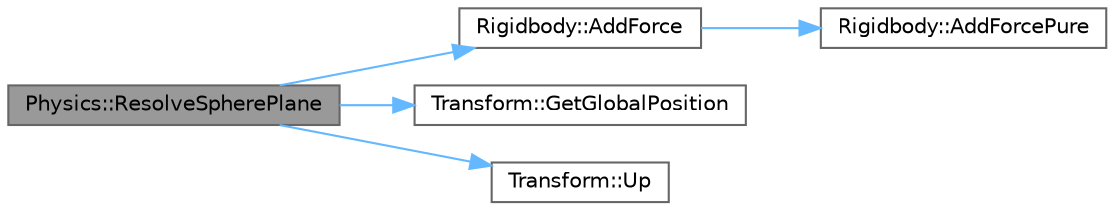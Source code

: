 digraph "Physics::ResolveSpherePlane"
{
 // LATEX_PDF_SIZE
  bgcolor="transparent";
  edge [fontname=Helvetica,fontsize=10,labelfontname=Helvetica,labelfontsize=10];
  node [fontname=Helvetica,fontsize=10,shape=box,height=0.2,width=0.4];
  rankdir="LR";
  Node1 [label="Physics::ResolveSpherePlane",height=0.2,width=0.4,color="gray40", fillcolor="grey60", style="filled", fontcolor="black",tooltip="Resolves a collision between one sphere RigidBody and one plane RigidBody"];
  Node1 -> Node2 [color="steelblue1",style="solid"];
  Node2 [label="Rigidbody::AddForce",height=0.2,width=0.4,color="grey40", fillcolor="white", style="filled",URL="$class_rigidbody.html#ad968aba72e2d80dc282ce7a2f2639ca2",tooltip="Adds force, factoring in mass"];
  Node2 -> Node3 [color="steelblue1",style="solid"];
  Node3 [label="Rigidbody::AddForcePure",height=0.2,width=0.4,color="grey40", fillcolor="white", style="filled",URL="$class_rigidbody.html#ab633f234942f4142cb4128883c6c9aa6",tooltip="Adds force, ignoring mass"];
  Node1 -> Node4 [color="steelblue1",style="solid"];
  Node4 [label="Transform::GetGlobalPosition",height=0.2,width=0.4,color="grey40", fillcolor="white", style="filled",URL="$class_transform.html#aba8324ad67aa2e8f93b1b133ffd3b966",tooltip="Gets the global position of this transform"];
  Node1 -> Node5 [color="steelblue1",style="solid"];
  Node5 [label="Transform::Up",height=0.2,width=0.4,color="grey40", fillcolor="white", style="filled",URL="$class_transform.html#ae0ce3a189b726c18e21c2eb1990f4464",tooltip="Our local up vector"];
}

